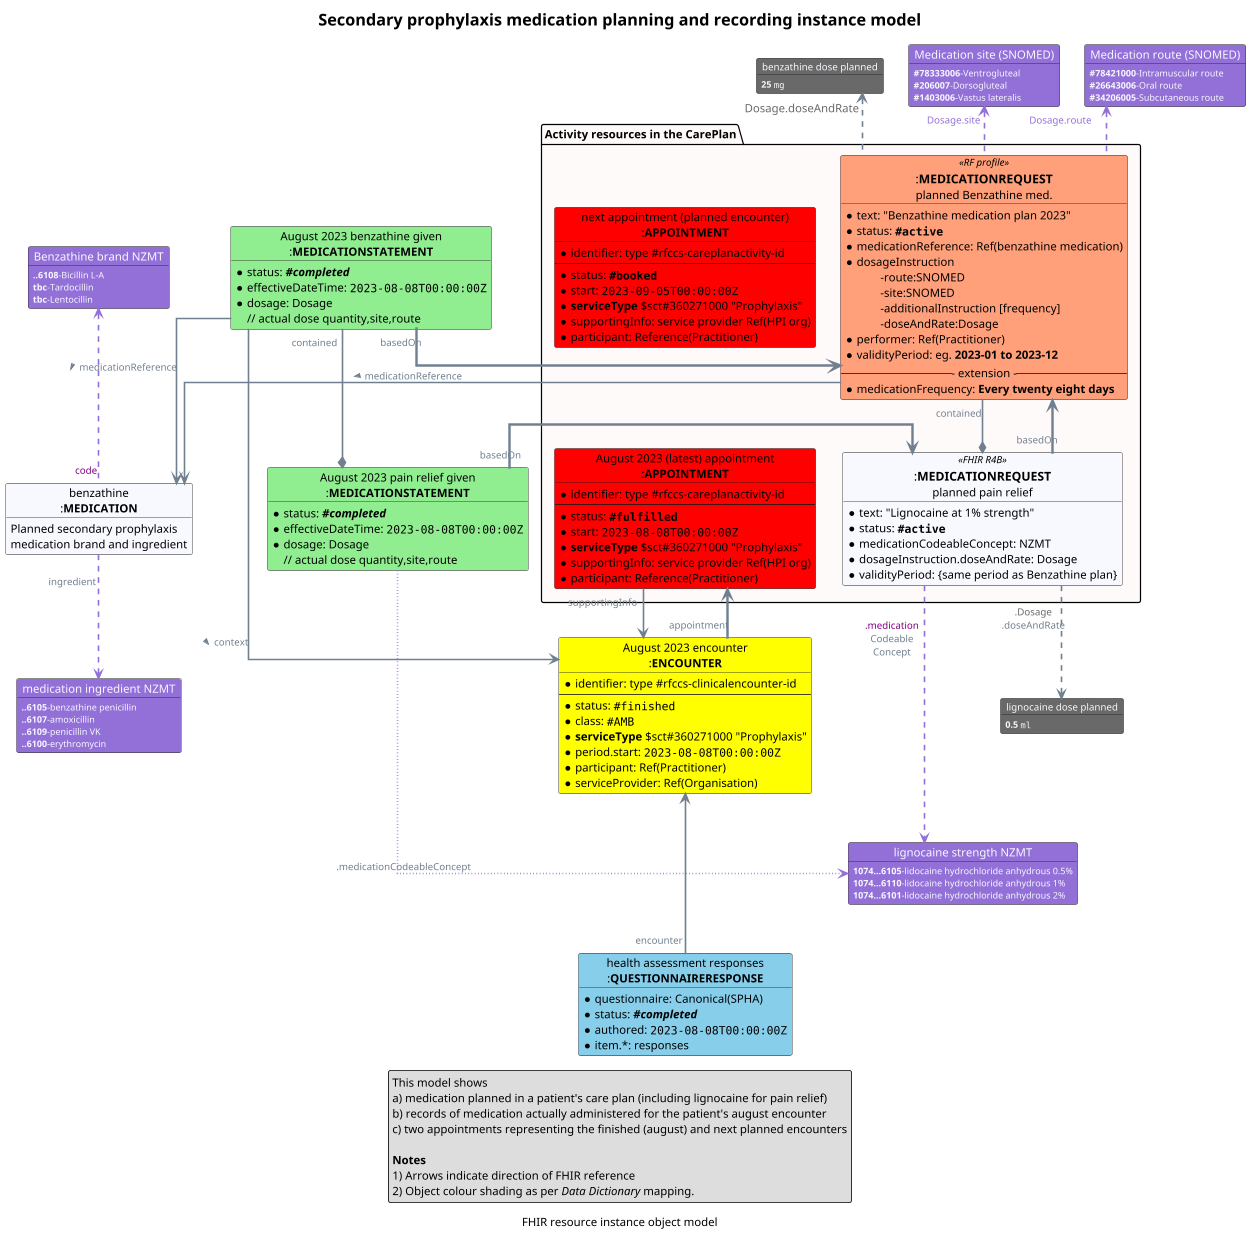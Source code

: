@startuml obj-FHIR-medication-planandrecord

top to bottom direction
skinparam dpi 200
allow_mixing
scale 600 width

skinparam ActivityDiamondBackgroundColor #RoyalBlue
skinparam ArrowColor #SlateGrey   
skinparam ArrowFontColor #RoyalBlue
skinparam ArrowFontColor #SlateGrey  
skinparam ArrowFontSize 12
skinparam ArrowMessageAlignment left
skinparam BoxPadding 10
skinparam linetype ortho
skinparam nodesep 30
skinparam ranksep 60
skinparam roundcorner 5
skinparam sequenceArrowThickness 2
skinparam TitleFontSize 20

caption FHIR resource instance object model

!procedure $Coding($Alias,$System,$Code,$Display)
  object "<color:GhostWhite>$System" as $Alias #MediumPurple {
    <color:GhostWhite><size:11>**$Code**-$Display
  }
!endprocedure

!procedure $Quantity($Alias,$Quantity,$Value,$Unit)
  object "<color:GhostWhite><size:12>$Quantity</color>" as $Alias #DimGrey {
    <color:GhostWhite><size:11>**$Value** ""$Unit""
  }
!endprocedure

!procedure $ObjectDiagramLegendWithNote($heading,$noteline)
  legend bottom
    **$heading**
    $noteline
  endlegend
!endprocedure

' ******** ******** ******** ******** ******** ******** ******** ******** 
title "Secondary prophylaxis medication planning and recording instance model"

package "Activity resources in the CarePlan" as Activities #Snow { 
  
  'object "secondary prophylaxis\nmedication planning" as PLAN_BENZA_2023 #LightSalmon

  object "<size:15>:**MEDICATIONREQUEST**\nplanned Benzathine med." as MR1 <<RF profile>> #LightSalmon {
    * text: "Benzathine medication plan 2023"
    * status: ""**#active**""
    * medicationReference: Ref(benzathine medication)
    * dosageInstruction
      \t-route:SNOMED
      \t-site:SNOMED
      \t-additionalInstruction [frequency]
      \t-doseAndRate:Dosage
    * performer: Ref(Practitioner)
    * validityPeriod: eg. **2023-01 to 2023-12**
    --- extension ---
    * medicationFrequency: **Every twenty eight days**
  }

  
  object "<size:15>:**MEDICATIONREQUEST**\nplanned pain relief" as MRinner <<FHIR R4B>> #GhostWhite {
    * text: "Lignocaine at 1% strength"
    * status: ""**#active**""
    * medicationCodeableConcept: NZMT
    * dosageInstruction.doseAndRate: Dosage
    * validityPeriod: {same period as Benzathine plan}
  }

  object "August 2023 (latest) appointment\n:**APPOINTMENT**" as AUGUST_APPT #Red {
    *identifier: type #rfccs-careplanactivity-id
    ---
    * status: ""**#fulfilled**""
    * start: ""2023-08-08T00:00:00Z""
    * **serviceType** $sct#360271000 "Prophylaxis"
    * supportingInfo: service provider Ref(HPI org)
    * participant: Reference(Practitioner)
  }
  
  object "next appointment (planned encounter)\n:**APPOINTMENT**" as FUTURE_APPT #Red {
    *identifier: type #rfccs-careplanactivity-id
    ---
    * status: ""**#booked**""
    * start: ""2023-09-05T00:00:00Z""
    * **serviceType** $sct#360271000 "Prophylaxis"
    * supportingInfo: service provider Ref(HPI org)
    * participant: Reference(Practitioner)
  }

  'arrange activities in box
  MR1 -[hidden]r- FUTURE_APPT
  FUTURE_APPT -[hidden]d- AUGUST_APPT

}


object "August 2023 encounter\n:**ENCOUNTER**" as EInj1 #yellow {
  *identifier: type #rfccs-clinicalencounter-id
  ---
  * status: ""#finished""
  * class: ""#AMB""
  * **serviceType** $sct#360271000 "Prophylaxis"
  * period.start: ""2023-08-08T00:00:00Z""
  * participant: Ref(Practitioner)
  * serviceProvider: Ref(Organisation)
}

object "August 2023 benzathine given\n:**MEDICATIONSTATEMENT**" as MEDSTMT1 #LightGreen {
  * status: //**#completed**//
  * effectiveDateTime: ""2023-08-08T00:00:00Z""
  * dosage: Dosage 
    // actual dose quantity,site,route
}

object "August 2023 pain relief given\n:**MEDICATIONSTATEMENT**" as MEDSTMTinner #LightGreen {
  * status: //**#completed**//
  * effectiveDateTime: ""2023-08-08T00:00:00Z""
  * dosage: Dosage 
    // actual dose quantity,site,route
}

object "health assessment responses\n:**QUESTIONNAIRERESPONSE**" as QR1 #SkyBlue {
  * questionnaire: Canonical(SPHA)
  * status: //**#completed**//
  * authored: ""2023-08-08T00:00:00Z""
  * item.*: responses
}


object "benzathine\n:**MEDICATION**" as MED #GhostWhite {
  Planned secondary prophylaxis\nmedication brand and ingredient
}


$Quantity(BDOSE,"benzathine dose planned","25","mg")

$Coding(Route,"Medication route (SNOMED)","#78421000","Intramuscular route")
$Coding(Route,"Medication route (SNOMED)","#26643006","Oral route")
$Coding(Route,"Medication route (SNOMED)","#34206005","Subcutaneous route")

$Coding(Site,"Medication site (SNOMED)","#78333006","Ventrogluteal")
$Coding(Site,"Medication site (SNOMED)","#206007","Dorsogluteal")
$Coding(Site,"Medication site (SNOMED)","#1403006","Vastus lateralis")

$Coding(MedIngr,"medication ingredient NZMT","..6105","benzathine penicillin")
$Coding(MedIngr,"medication ingredient NZMT","..6107","amoxicillin")
$Coding(MedIngr,"medication ingredient NZMT","..6109","penicillin VK")
$Coding(MedIngr,"medication ingredient NZMT","..6100","erythromycin")

$Coding(MedBrand,"Benzathine brand NZMT","..6108","Bicillin L-A")
$Coding(MedBrand,"Benzathine brand NZMT","tbc",   "Tardocillin")
$Coding(MedBrand,"Benzathine brand NZMT","tbc",   "Lentocillin")

$Coding(LIGNOCODE,"lignocaine strength NZMT","1074...6105", "lidocaine hydrochloride anhydrous 0.5%" )
$Coding(LIGNOCODE,"lignocaine strength NZMT","1074...6110", "lidocaine hydrochloride anhydrous 1%" )
$Coding(LIGNOCODE,"lignocaine strength NZMT","1074...6101", "lidocaine hydrochloride anhydrous 2%" )

$Quantity(LDOSE,"lignocaine dose planned","0.5","ml")


' positioning

' connectors

MR1 "contained" -d-* MRinner
MEDSTMTinner *-[norank]- "contained" MEDSTMT1 
MEDSTMTinner  -[#MediumPurple,dotted,norank]--> LIGNOCODE : ".medicationCodeableConcept"
MRinner "\n\n<color:Purple>.medication\nCodeable\nConcept" -[#MediumPurple,dashed]d--> LIGNOCODE
MRinner "\n<color:DimGray>.Dosage\n.doseAndRate" -[dashed]d-> LDOSE
MRinner "basedOn" -[thickness=3,norank]-> MR1

EInj1 <-[norank]l- MEDSTMT1: < context

' MEDSTMT1 "derivedFrom" -d-> QR1
QR1 "encounter" -u--> EInj1

AUGUST_APPT "supportingInfo" -d-> EInj1
EInj1 "appointment" -[thickness=3,norank]u--> AUGUST_APPT

MR1 -[#MediumPurple,dashed]u-> "<color:MediumPurple>Dosage.route" Route
MR1  -[#MediumPurple,dashed]u-> "<color:MediumPurple>Dosage.site" Site
MR1  -[dashed]u-> "<color:DimGray><size:14>Dosage.doseAndRate" BDOSE
MR1 -[norank]r-> MED : > medicationReference

MEDSTMT1 "basedOn" -[thickness=3]r-> MR1
MEDSTMT1 --> MED : > medicationReference

MEDSTMTinner "basedOn" -[thickness=3]r-> MRinner

MED "<color:Purple>code" .[#MediumPurple]u.> MedBrand
MED "<color:Purple>\ningredient" .[#MediumPurple].> MedIngr

'notes
' note as N1
'   These three instances, added to the
'     original Appointment instance, capture
'     detail from a **completed**
'     secondary prophylaxis appointment:
'   - **Encounter** the who / what / where etc.
'   - **MedicationStatement** the actual meds given
'   - **QuestionnaireResponse** health assessment
' end note

' N1 .u. AUGUST

' note as N2
'   The next planned patient secondary 
'     prophylaxis encounter is represented by 
'     this Appointment instance in **#booked** status.
      
'   Its main purpose is to convey the due date,
'     to which adherence is important for effective RF care.
    
'   After the care encounter, the status updates 
'     to #fulfilled.  The medication administered and 
'     assessmention question responses are captured in 
'     other FHIR resource instances, as shown above for July
'     and August.
' end note

' N2 .. SEPTEMBER_APPT


legend bottom
  This model shows
  a) medication planned in a patient's care plan (including lignocaine for pain relief)
  b) records of medication actually administered for the patient's august encounter
  c) two appointments representing the finished (august) and next planned encounters

  **Notes**
  1) Arrows indicate direction of FHIR reference
  2) Object colour shading as per //Data Dictionary// mapping.
endlegend


@enduml